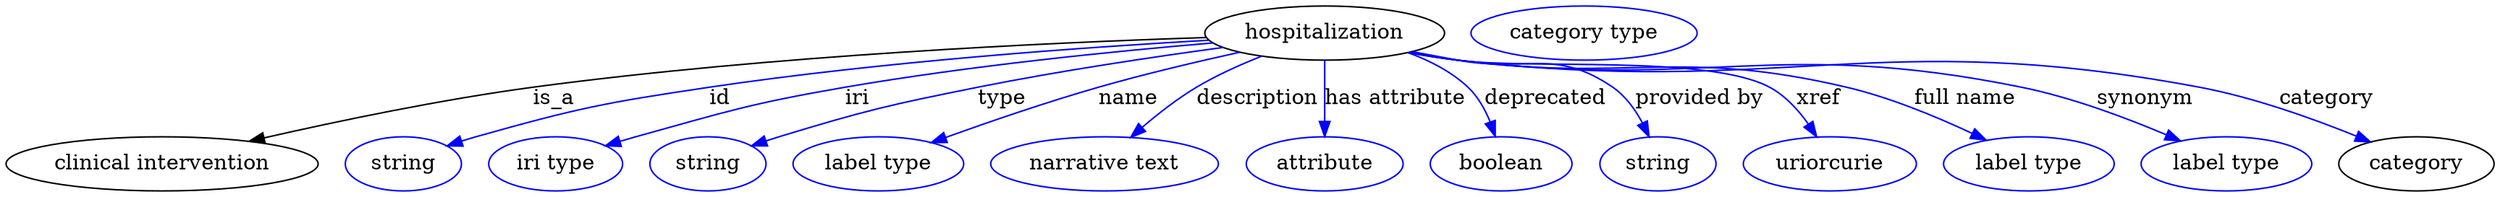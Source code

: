digraph {
	graph [bb="0,0,1647.7,123"];
	node [label="\N"];
	hospitalization	[height=0.5,
		label=hospitalization,
		pos="872.34,105",
		width=2.2026];
	"clinical intervention"	[height=0.5,
		pos="103.34,18",
		width=2.8706];
	hospitalization -> "clinical intervention"	[label=is_a,
		lp="363.34,61.5",
		pos="e,161.12,33.022 794.04,102.02 691.49,98.688 506.27,90.103 349.34,69 288.53,60.822 220.19,46.515 171.01,35.294"];
	id	[color=blue,
		height=0.5,
		label=string,
		pos="263.34,18",
		width=1.0652];
	hospitalization -> id	[color=blue,
		label=id,
		lp="473.34,61.5",
		pos="e,292.34,29.954 795.69,100.23 713.81,95.535 580.4,85.992 466.34,69 396.68,58.622 379.13,55.131 311.34,36 308.24,35.124 305.04,34.151 \
301.84,33.129",
		style=solid];
	iri	[color=blue,
		height=0.5,
		label="iri type",
		pos="364.34,18",
		width=1.2277];
	hospitalization -> iri	[color=blue,
		label=iri,
		lp="563.34,61.5",
		pos="e,397.65,29.879 798.31,98.49 733.82,93.058 637.97,83.454 555.34,69 493.65,58.208 478.69,52.747 418.34,36 414.77,35.009 411.08,33.941 \
407.38,32.84",
		style=solid];
	type	[color=blue,
		height=0.5,
		label=string,
		pos="465.34,18",
		width=1.0652];
	hospitalization -> type	[color=blue,
		label=type,
		lp="659.34,61.5",
		pos="e,494.27,29.979 804.91,95.411 759.14,89.161 697.35,79.904 643.34,69 584.49,57.118 569.75,53.566 512.34,36 509.58,35.155 506.74,34.243 \
503.89,33.294",
		style=solid];
	name	[color=blue,
		height=0.5,
		label="label type",
		pos="578.34,18",
		width=1.5707];
	hospitalization -> name	[color=blue,
		label=name,
		lp="743.34,61.5",
		pos="e,613.48,32.237 816.1,92.202 788.05,85.961 753.72,77.781 723.34,69 689.36,59.177 651.6,46.086 623.14,35.763",
		style=solid];
	description	[color=blue,
		height=0.5,
		label="narrative text",
		pos="728.34,18",
		width=2.0943];
	hospitalization -> description	[color=blue,
		label=description,
		lp="828.84,61.5",
		pos="e,745.39,35.594 830.98,89.629 817,84.033 801.58,77.023 788.34,69 775.87,61.441 763.28,51.405 752.88,42.309",
		style=solid];
	"has attribute"	[color=blue,
		height=0.5,
		label=attribute,
		pos="873.34,18",
		width=1.4443];
	hospitalization -> "has attribute"	[color=blue,
		label="has attribute",
		lp="920.34,61.5",
		pos="e,873.14,36.175 872.54,86.799 872.68,75.163 872.86,59.548 873.02,46.237",
		style=solid];
	deprecated	[color=blue,
		height=0.5,
		label=boolean,
		pos="990.34,18",
		width=1.2999];
	hospitalization -> deprecated	[color=blue,
		label=deprecated,
		lp="1018.8,61.5",
		pos="e,986.05,36.321 927.2,91.953 941.55,86.75 956.11,79.382 967.34,69 974.1,62.752 979.03,54.128 982.54,45.8",
		style=solid];
	"provided by"	[color=blue,
		height=0.5,
		label=string,
		pos="1093.3,18",
		width=1.0652];
	hospitalization -> "provided by"	[color=blue,
		label="provided by",
		lp="1120.8,61.5",
		pos="e,1087.4,36.036 930.54,92.606 940.47,90.704 950.7,88.774 960.34,87 1006,78.592 1025,95.305 1063.3,69 1071.8,63.193 1078.3,54.148 \
1083,45.338",
		style=solid];
	xref	[color=blue,
		height=0.5,
		label=uriorcurie,
		pos="1207.3,18",
		width=1.5887];
	hospitalization -> xref	[color=blue,
		label=xref,
		lp="1199.8,61.5",
		pos="e,1198.6,35.971 928.53,92.242 939.07,90.294 950.02,88.442 960.34,87 1006.1,80.612 1126.6,90.787 1167.3,69 1177.7,63.435 1186.4,53.895 \
1193,44.631",
		style=solid];
	"full name"	[color=blue,
		height=0.5,
		label="label type",
		pos="1339.3,18",
		width=1.5707];
	hospitalization -> "full name"	[color=blue,
		label="full name",
		lp="1296.8,61.5",
		pos="e,1310.9,33.843 928.04,92.185 938.72,90.218 949.85,88.374 960.34,87 1074.3,72.071 1106.4,95.289 1218.3,69 1247.3,62.192 1278.3,49.265 \
1301.7,38.261",
		style=solid];
	synonym	[color=blue,
		height=0.5,
		label="label type",
		pos="1470.3,18",
		width=1.5707];
	hospitalization -> synonym	[color=blue,
		label=synonym,
		lp="1416.3,61.5",
		pos="e,1439.8,33.286 928.02,92.001 938.7,90.052 949.84,88.261 960.34,87 1125.6,67.167 1171.3,102.09 1334.3,69 1367.7,62.228 1403.8,48.636 \
1430.4,37.331",
		style=solid];
	category	[height=0.5,
		pos="1596.3,18",
		width=1.4263];
	hospitalization -> category	[color=blue,
		label=category,
		lp="1536.8,61.5",
		pos="e,1565.9,32.56 927.53,91.989 938.36,90.015 949.67,88.218 960.34,87 1177.7,62.175 1237.3,109.33 1452.3,69 1488.5,62.215 1527.9,48.041 \
1556.3,36.512",
		style=solid];
	"named thing_category"	[color=blue,
		height=0.5,
		label="category type",
		pos="1044.3,105",
		width=2.0762];
}
